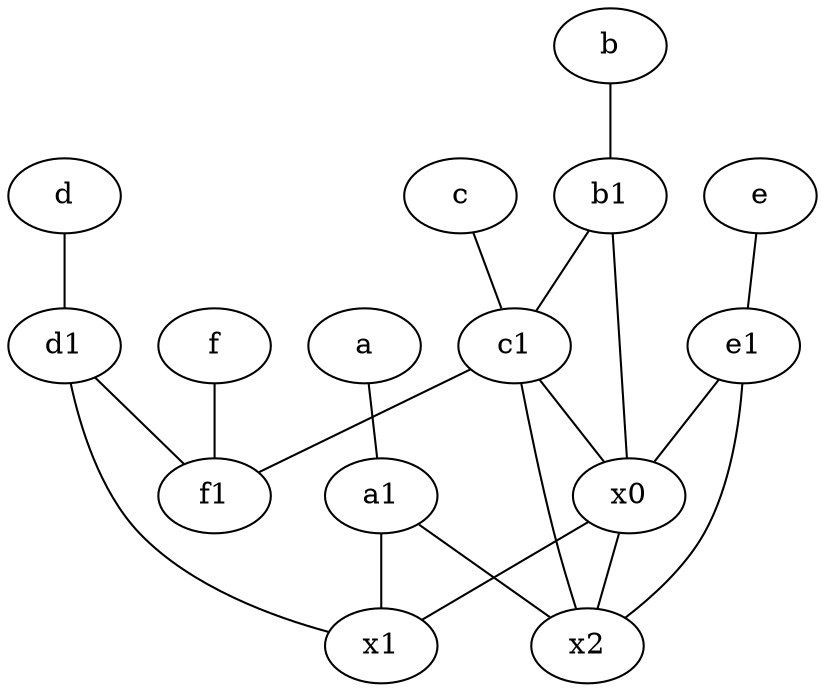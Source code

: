 graph {
	node [labelfontsize=50]
	e1 [labelfontsize=50 pos="7,7!"]
	f1 [labelfontsize=50 pos="3,8!"]
	a1 [labelfontsize=50 pos="8,3!"]
	c1 [labelfontsize=50 pos="4.5,3!"]
	d [labelfontsize=50 pos="2,5!"]
	d1 [labelfontsize=50 pos="3,5!"]
	b [labelfontsize=50 pos="10,4!"]
	x1 [labelfontsize=50]
	c [labelfontsize=50 pos="4.5,2!"]
	f [labelfontsize=50 pos="3,9!"]
	e [labelfontsize=50 pos="7,9!"]
	a [labelfontsize=50 pos="8,2!"]
	x2 [labelfontsize=50]
	x0 [labelfontsize=50]
	b1 [labelfontsize=50 pos="9,4!"]
	b -- b1
	x0 -- x2
	d -- d1
	b1 -- x0
	a -- a1
	a1 -- x1
	b1 -- c1
	x0 -- x1
	c -- c1
	c1 -- x0
	a1 -- x2
	c1 -- f1
	c1 -- x2
	d1 -- f1
	e -- e1
	f -- f1
	e1 -- x0
	e1 -- x2
	d1 -- x1
}
